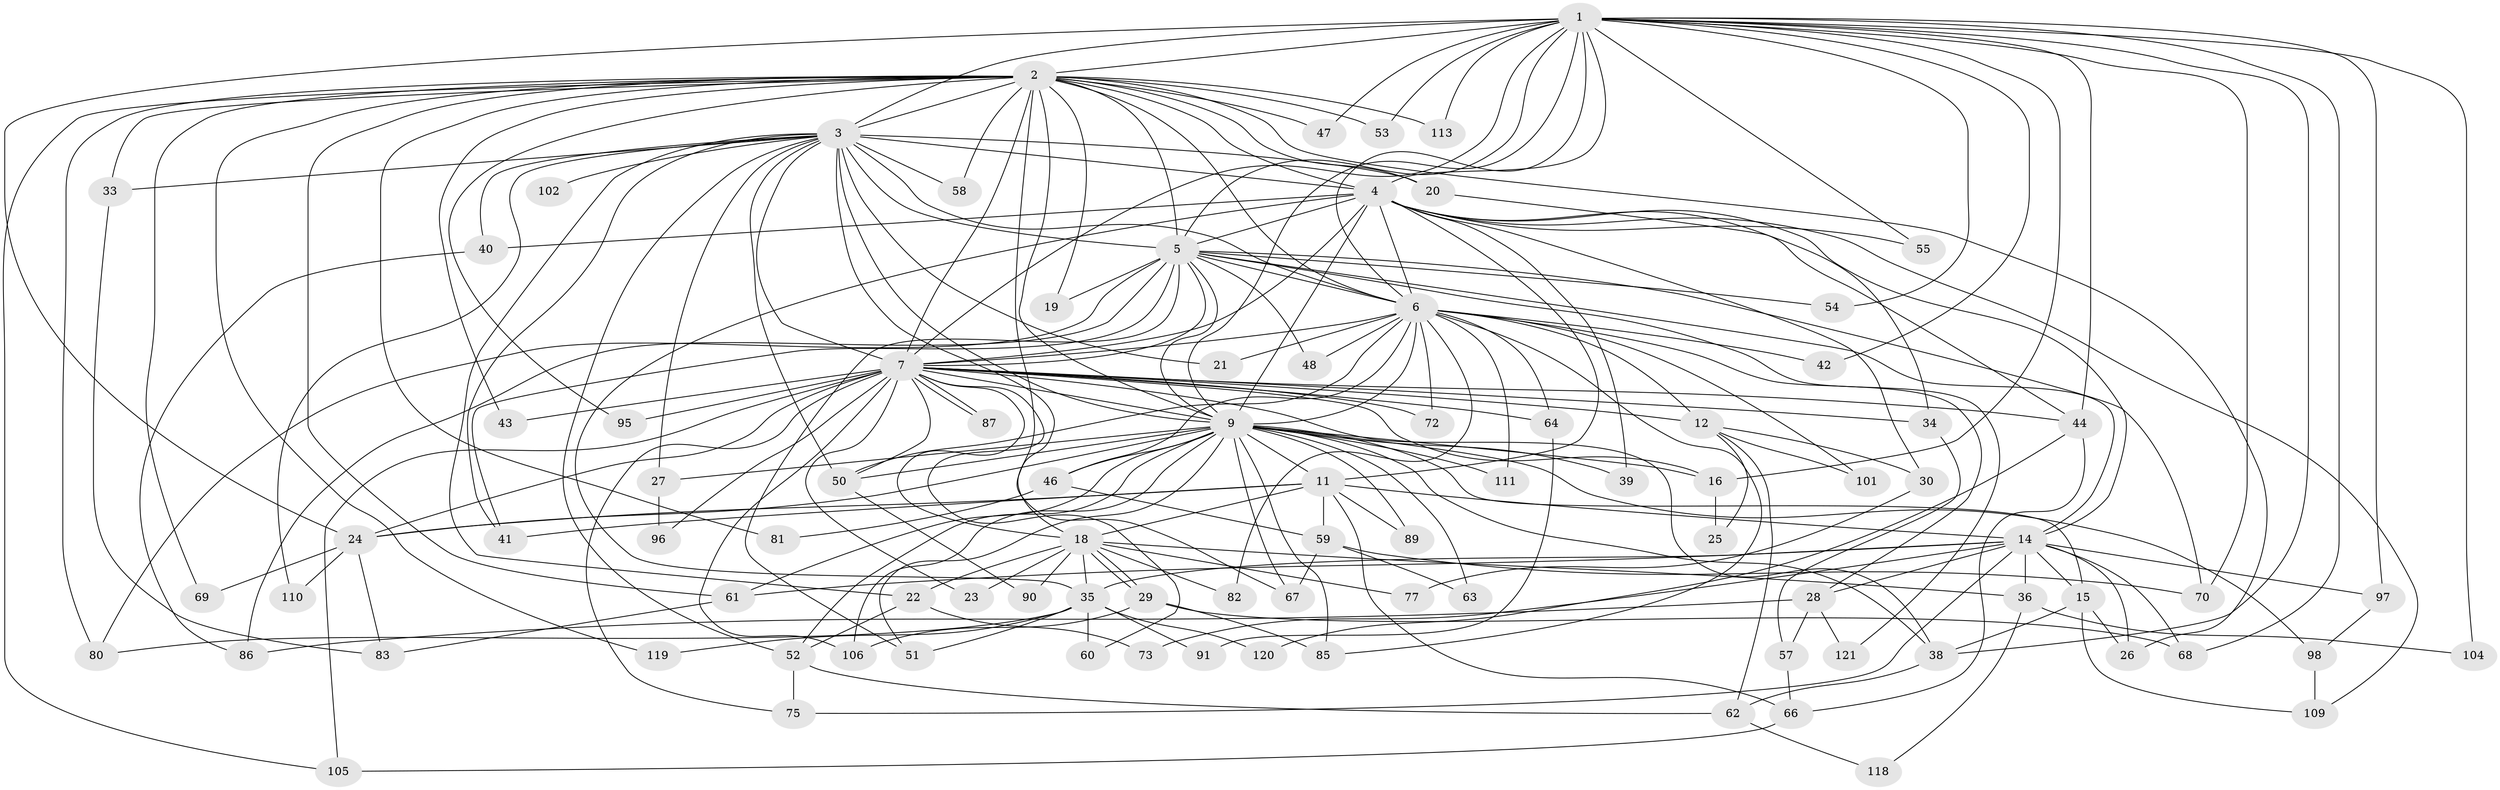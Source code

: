 // original degree distribution, {22: 0.016260162601626018, 18: 0.024390243902439025, 17: 0.016260162601626018, 29: 0.016260162601626018, 14: 0.008130081300813009, 9: 0.016260162601626018, 6: 0.008130081300813009, 4: 0.06504065040650407, 13: 0.008130081300813009, 5: 0.06504065040650407, 3: 0.2764227642276423, 11: 0.008130081300813009, 2: 0.4715447154471545}
// Generated by graph-tools (version 1.1) at 2025/11/02/27/25 16:11:01]
// undirected, 90 vertices, 220 edges
graph export_dot {
graph [start="1"]
  node [color=gray90,style=filled];
  1 [super="+32"];
  2 [super="+8"];
  3 [super="+10"];
  4 [super="+84"];
  5 [super="+65"];
  6 [super="+112"];
  7 [super="+37"];
  9 [super="+13"];
  11;
  12;
  14 [super="+117"];
  15 [super="+122"];
  16 [super="+17"];
  18 [super="+56"];
  19;
  20;
  21;
  22 [super="+78"];
  23;
  24 [super="+31"];
  25;
  26;
  27;
  28;
  29;
  30;
  33;
  34;
  35 [super="+92"];
  36;
  38 [super="+49"];
  39;
  40 [super="+115"];
  41 [super="+71"];
  42;
  43;
  44 [super="+45"];
  46;
  47;
  48;
  50 [super="+88"];
  51;
  52;
  53;
  54;
  55;
  57;
  58;
  59 [super="+79"];
  60;
  61 [super="+74"];
  62 [super="+76"];
  63;
  64;
  66 [super="+100"];
  67 [super="+123"];
  68 [super="+99"];
  69;
  70;
  72;
  73;
  75 [super="+114"];
  77;
  80 [super="+103"];
  81;
  82;
  83 [super="+93"];
  85 [super="+94"];
  86;
  87;
  89;
  90;
  91;
  95;
  96;
  97;
  98 [super="+116"];
  101;
  102;
  104;
  105 [super="+108"];
  106 [super="+107"];
  109;
  110;
  111;
  113;
  118;
  119;
  120;
  121;
  1 -- 2 [weight=2];
  1 -- 3 [weight=2];
  1 -- 4;
  1 -- 5;
  1 -- 6;
  1 -- 7;
  1 -- 9;
  1 -- 16;
  1 -- 38;
  1 -- 42;
  1 -- 44;
  1 -- 47;
  1 -- 53;
  1 -- 54;
  1 -- 55;
  1 -- 68;
  1 -- 70;
  1 -- 97;
  1 -- 113;
  1 -- 104;
  1 -- 24;
  2 -- 3 [weight=4];
  2 -- 4 [weight=2];
  2 -- 5 [weight=2];
  2 -- 6 [weight=2];
  2 -- 7 [weight=2];
  2 -- 9 [weight=2];
  2 -- 19;
  2 -- 26;
  2 -- 33;
  2 -- 47;
  2 -- 69;
  2 -- 80;
  2 -- 95;
  2 -- 113;
  2 -- 61;
  2 -- 81;
  2 -- 18;
  2 -- 20;
  2 -- 105;
  2 -- 43;
  2 -- 53;
  2 -- 119;
  2 -- 58;
  3 -- 4 [weight=2];
  3 -- 5 [weight=2];
  3 -- 6 [weight=2];
  3 -- 7 [weight=2];
  3 -- 9 [weight=2];
  3 -- 20;
  3 -- 22;
  3 -- 27;
  3 -- 33;
  3 -- 50;
  3 -- 58;
  3 -- 102 [weight=2];
  3 -- 110;
  3 -- 67;
  3 -- 40;
  3 -- 52;
  3 -- 21;
  3 -- 41;
  4 -- 5;
  4 -- 6;
  4 -- 7;
  4 -- 9;
  4 -- 11;
  4 -- 30;
  4 -- 35;
  4 -- 39;
  4 -- 40;
  4 -- 55;
  4 -- 109;
  4 -- 14;
  4 -- 44;
  5 -- 6;
  5 -- 7;
  5 -- 9;
  5 -- 14;
  5 -- 19;
  5 -- 41;
  5 -- 48;
  5 -- 54;
  5 -- 86;
  5 -- 121;
  5 -- 80;
  5 -- 51;
  5 -- 70;
  6 -- 7;
  6 -- 9;
  6 -- 12;
  6 -- 21;
  6 -- 28;
  6 -- 42;
  6 -- 46;
  6 -- 48;
  6 -- 64;
  6 -- 72;
  6 -- 82;
  6 -- 85;
  6 -- 101;
  6 -- 111;
  6 -- 50;
  7 -- 9 [weight=2];
  7 -- 12;
  7 -- 18;
  7 -- 23;
  7 -- 24;
  7 -- 34;
  7 -- 38;
  7 -- 43;
  7 -- 44;
  7 -- 60;
  7 -- 64;
  7 -- 72;
  7 -- 75;
  7 -- 87;
  7 -- 87;
  7 -- 95;
  7 -- 105;
  7 -- 106;
  7 -- 96;
  7 -- 50;
  7 -- 16;
  9 -- 11;
  9 -- 15;
  9 -- 16;
  9 -- 27;
  9 -- 39;
  9 -- 46;
  9 -- 50;
  9 -- 51;
  9 -- 52;
  9 -- 63;
  9 -- 67;
  9 -- 85;
  9 -- 89;
  9 -- 98;
  9 -- 111;
  9 -- 61;
  9 -- 106;
  9 -- 38;
  9 -- 24;
  11 -- 14;
  11 -- 24;
  11 -- 41;
  11 -- 59;
  11 -- 66;
  11 -- 89;
  11 -- 18;
  12 -- 25;
  12 -- 30;
  12 -- 62;
  12 -- 101;
  14 -- 15;
  14 -- 28;
  14 -- 36;
  14 -- 61;
  14 -- 73;
  14 -- 75;
  14 -- 97;
  14 -- 68;
  14 -- 35;
  14 -- 26;
  15 -- 26;
  15 -- 109;
  15 -- 38;
  16 -- 25;
  18 -- 22;
  18 -- 23;
  18 -- 29;
  18 -- 29;
  18 -- 35;
  18 -- 36;
  18 -- 82;
  18 -- 90;
  18 -- 77;
  20 -- 34;
  22 -- 73;
  22 -- 52;
  24 -- 83;
  24 -- 69;
  24 -- 110;
  27 -- 96;
  28 -- 57;
  28 -- 86;
  28 -- 121;
  29 -- 68;
  29 -- 106;
  29 -- 85;
  30 -- 77;
  33 -- 83;
  34 -- 57;
  35 -- 51;
  35 -- 60;
  35 -- 80;
  35 -- 91;
  35 -- 119;
  35 -- 120;
  36 -- 104;
  36 -- 118;
  38 -- 62;
  40 -- 86;
  44 -- 66;
  44 -- 120;
  46 -- 59;
  46 -- 81;
  50 -- 90;
  52 -- 62;
  52 -- 75;
  57 -- 66;
  59 -- 63;
  59 -- 67;
  59 -- 70;
  61 -- 83;
  62 -- 118;
  64 -- 91;
  66 -- 105;
  97 -- 98;
  98 -- 109;
}
